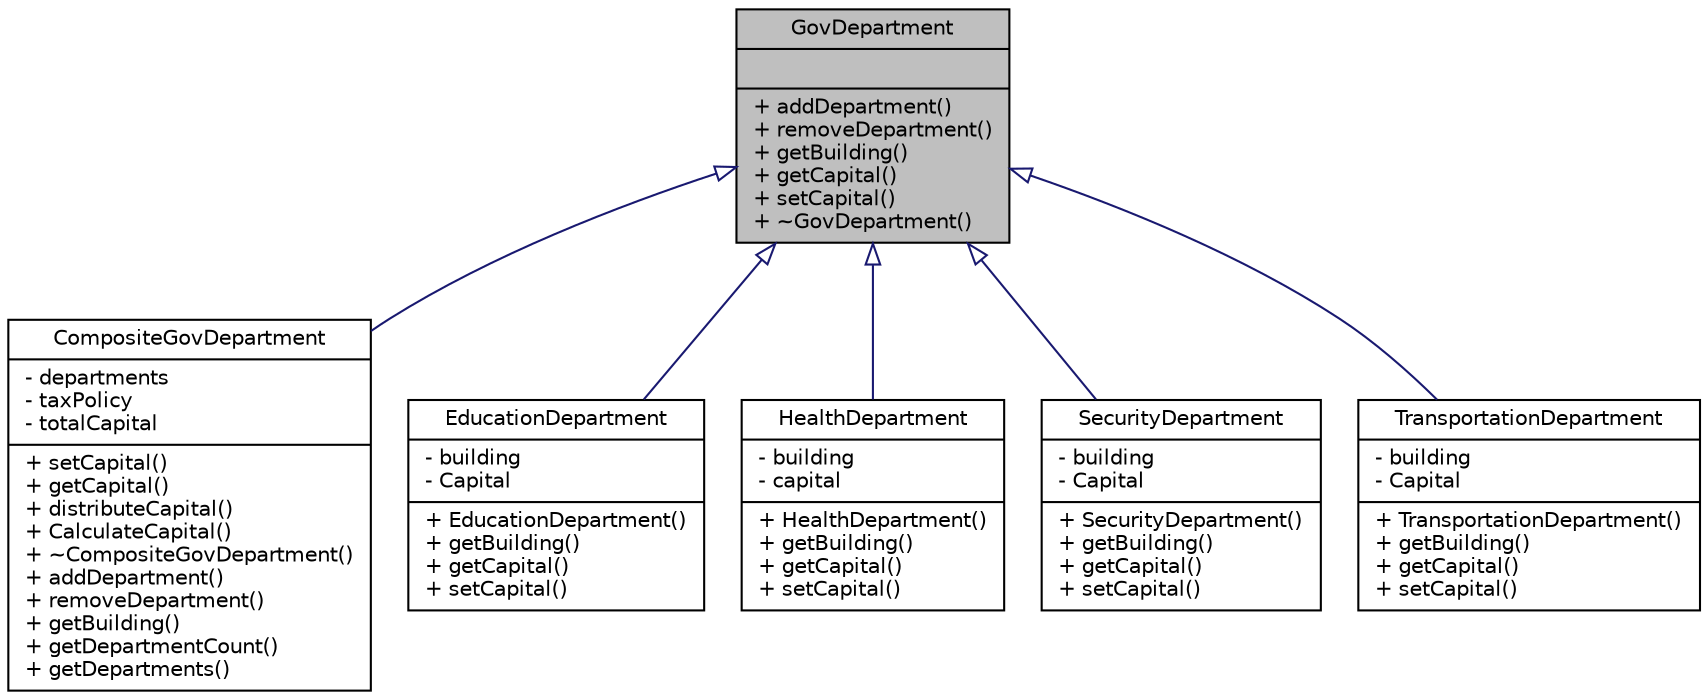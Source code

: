digraph "GovDepartment"
{
 // LATEX_PDF_SIZE
  edge [fontname="Helvetica",fontsize="10",labelfontname="Helvetica",labelfontsize="10"];
  node [fontname="Helvetica",fontsize="10",shape=record];
  Node1 [label="{GovDepartment\n||+ addDepartment()\l+ removeDepartment()\l+ getBuilding()\l+ getCapital()\l+ setCapital()\l+ ~GovDepartment()\l}",height=0.2,width=0.4,color="black", fillcolor="grey75", style="filled", fontcolor="black",tooltip="Abstract base class representing a government department."];
  Node1 -> Node2 [dir="back",color="midnightblue",fontsize="10",style="solid",arrowtail="onormal",fontname="Helvetica"];
  Node2 [label="{CompositeGovDepartment\n|- departments\l- taxPolicy\l- totalCapital\l|+ setCapital()\l+ getCapital()\l+ distributeCapital()\l+ CalculateCapital()\l+ ~CompositeGovDepartment()\l+ addDepartment()\l+ removeDepartment()\l+ getBuilding()\l+ getDepartmentCount()\l+ getDepartments()\l}",height=0.2,width=0.4,color="black", fillcolor="white", style="filled",URL="$classCompositeGovDepartment.html",tooltip="A composite class that manages multiple government departments."];
  Node1 -> Node3 [dir="back",color="midnightblue",fontsize="10",style="solid",arrowtail="onormal",fontname="Helvetica"];
  Node3 [label="{EducationDepartment\n|- building\l- Capital\l|+ EducationDepartment()\l+ getBuilding()\l+ getCapital()\l+ setCapital()\l}",height=0.2,width=0.4,color="black", fillcolor="white", style="filled",URL="$classEducationDepartment.html",tooltip="Represents the Education Department in the government structure."];
  Node1 -> Node4 [dir="back",color="midnightblue",fontsize="10",style="solid",arrowtail="onormal",fontname="Helvetica"];
  Node4 [label="{HealthDepartment\n|- building\l- capital\l|+ HealthDepartment()\l+ getBuilding()\l+ getCapital()\l+ setCapital()\l}",height=0.2,width=0.4,color="black", fillcolor="white", style="filled",URL="$classHealthDepartment.html",tooltip="Concrete implementation of a government health department."];
  Node1 -> Node5 [dir="back",color="midnightblue",fontsize="10",style="solid",arrowtail="onormal",fontname="Helvetica"];
  Node5 [label="{SecurityDepartment\n|- building\l- Capital\l|+ SecurityDepartment()\l+ getBuilding()\l+ getCapital()\l+ setCapital()\l}",height=0.2,width=0.4,color="black", fillcolor="white", style="filled",URL="$classSecurityDepartment.html",tooltip="Represents a security department that inherits from GovDepartment."];
  Node1 -> Node6 [dir="back",color="midnightblue",fontsize="10",style="solid",arrowtail="onormal",fontname="Helvetica"];
  Node6 [label="{TransportationDepartment\n|- building\l- Capital\l|+ TransportationDepartment()\l+ getBuilding()\l+ getCapital()\l+ setCapital()\l}",height=0.2,width=0.4,color="black", fillcolor="white", style="filled",URL="$classTransportationDepartment.html",tooltip="Represents the Transportation Department in the government structure @inherits GovDepartment."];
}
